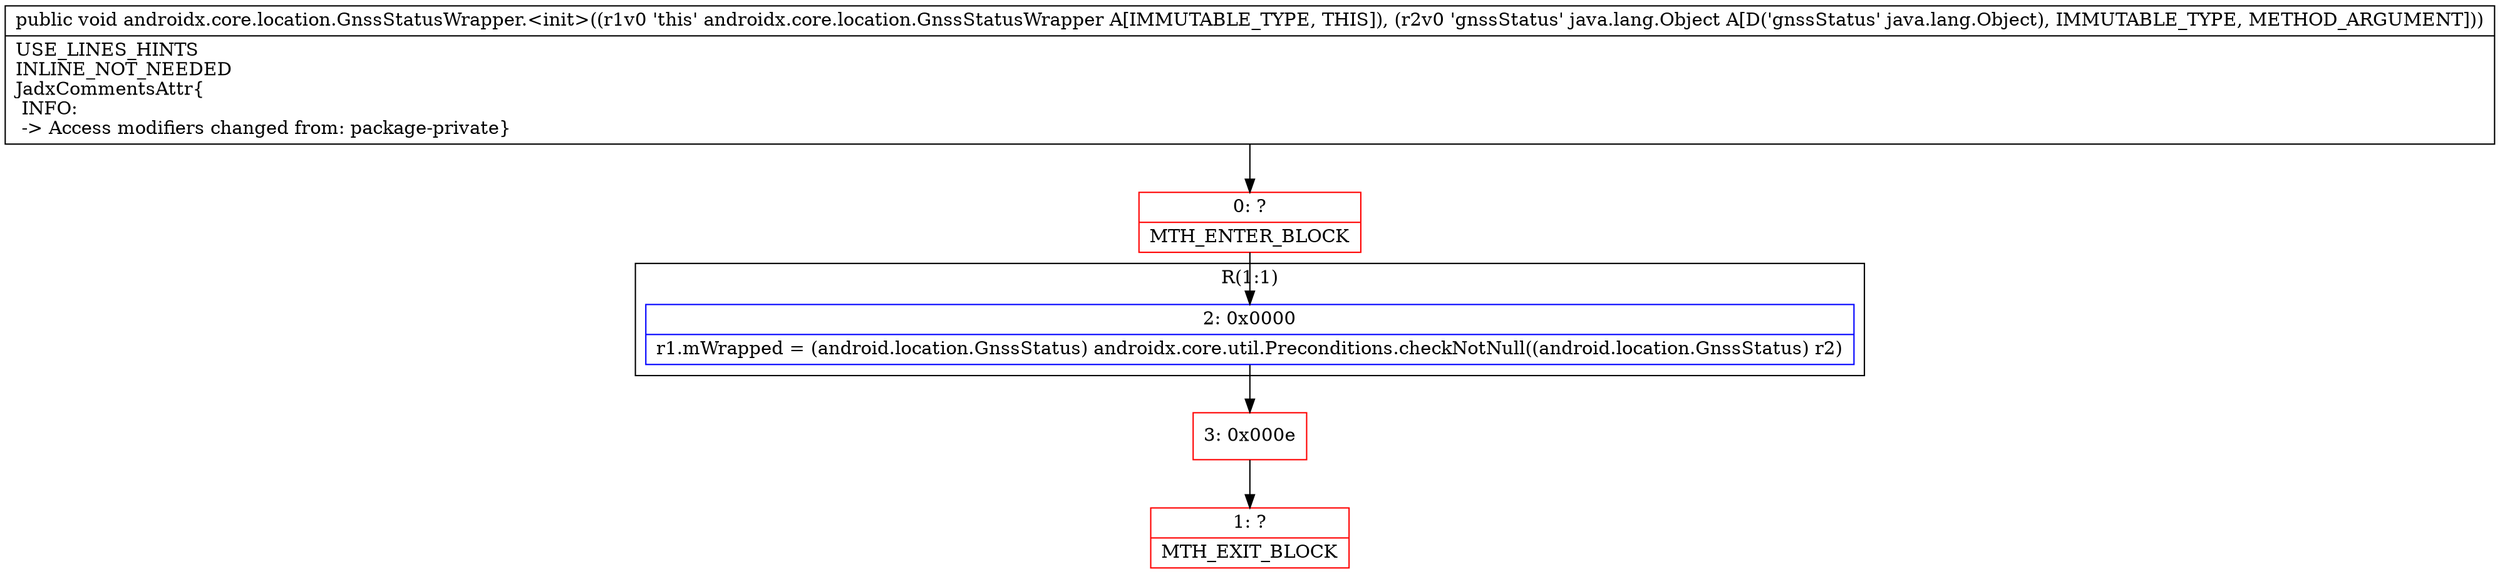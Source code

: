 digraph "CFG forandroidx.core.location.GnssStatusWrapper.\<init\>(Ljava\/lang\/Object;)V" {
subgraph cluster_Region_865177652 {
label = "R(1:1)";
node [shape=record,color=blue];
Node_2 [shape=record,label="{2\:\ 0x0000|r1.mWrapped = (android.location.GnssStatus) androidx.core.util.Preconditions.checkNotNull((android.location.GnssStatus) r2)\l}"];
}
Node_0 [shape=record,color=red,label="{0\:\ ?|MTH_ENTER_BLOCK\l}"];
Node_3 [shape=record,color=red,label="{3\:\ 0x000e}"];
Node_1 [shape=record,color=red,label="{1\:\ ?|MTH_EXIT_BLOCK\l}"];
MethodNode[shape=record,label="{public void androidx.core.location.GnssStatusWrapper.\<init\>((r1v0 'this' androidx.core.location.GnssStatusWrapper A[IMMUTABLE_TYPE, THIS]), (r2v0 'gnssStatus' java.lang.Object A[D('gnssStatus' java.lang.Object), IMMUTABLE_TYPE, METHOD_ARGUMENT]))  | USE_LINES_HINTS\lINLINE_NOT_NEEDED\lJadxCommentsAttr\{\l INFO: \l \-\> Access modifiers changed from: package\-private\}\l}"];
MethodNode -> Node_0;Node_2 -> Node_3;
Node_0 -> Node_2;
Node_3 -> Node_1;
}

